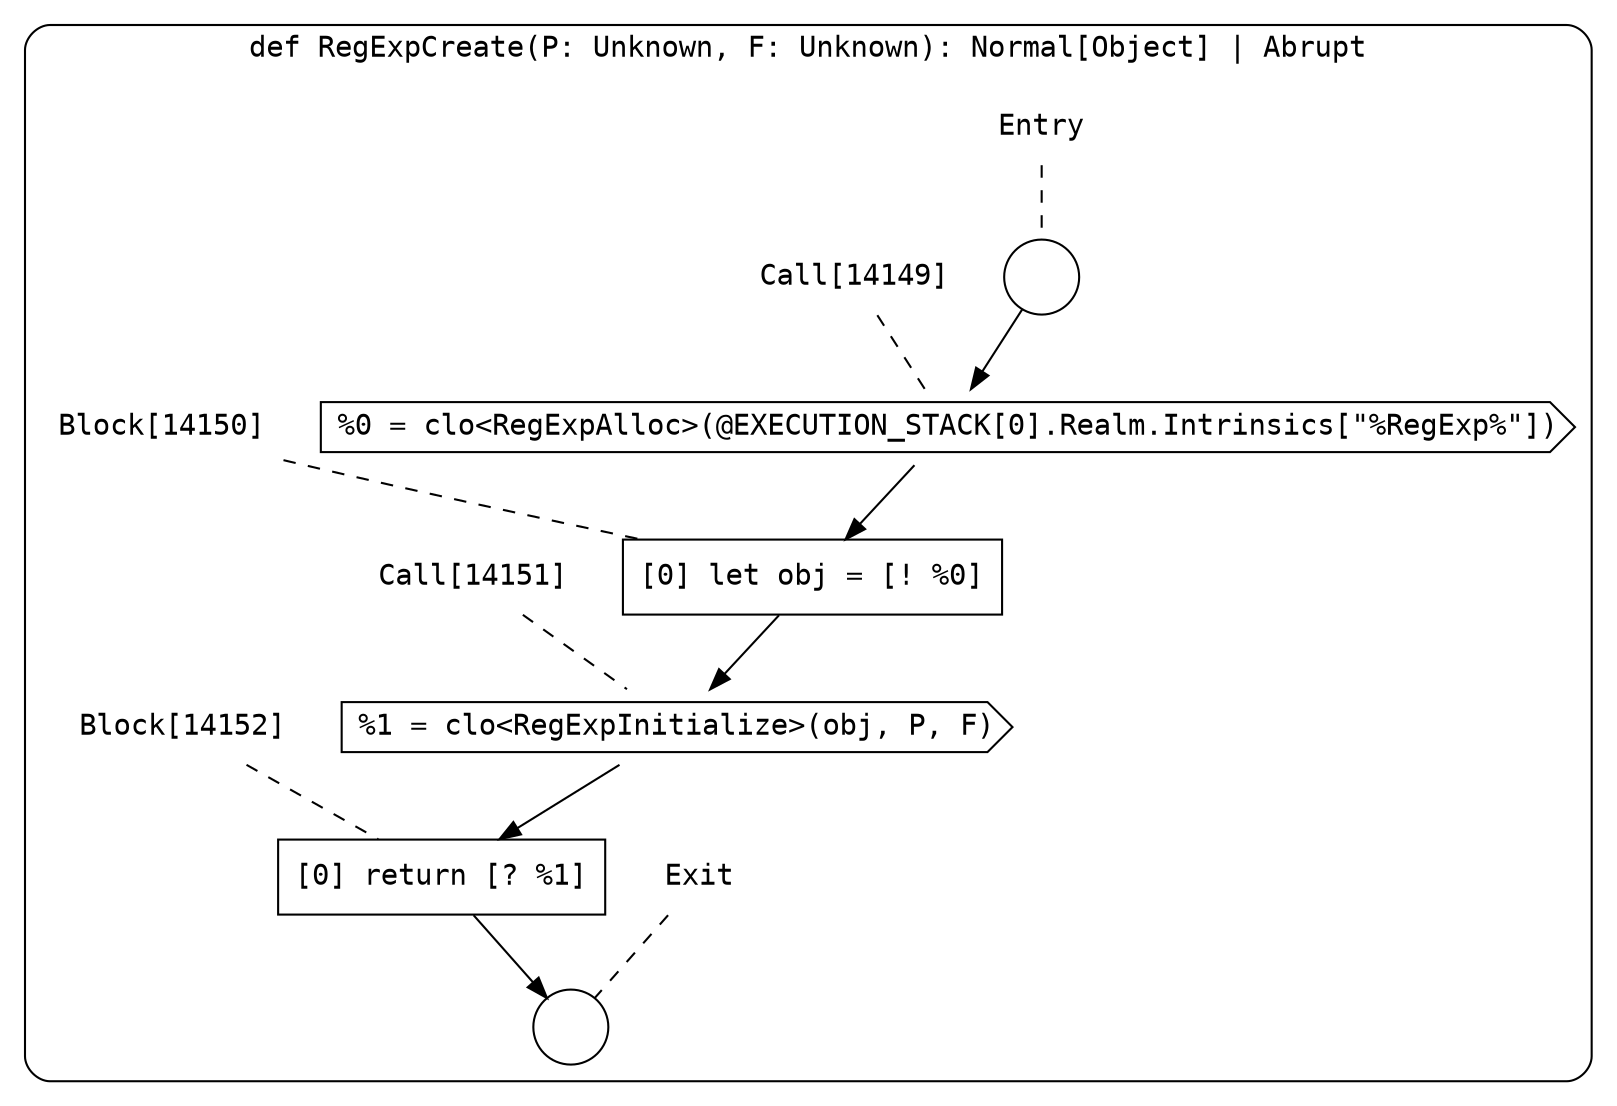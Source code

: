 digraph {
  graph [fontname = "Consolas"]
  node [fontname = "Consolas"]
  edge [fontname = "Consolas"]
  subgraph cluster2308 {
    label = "def RegExpCreate(P: Unknown, F: Unknown): Normal[Object] | Abrupt"
    style = rounded
    cluster2308_entry_name [shape=none, label=<<font color="black">Entry</font>>]
    cluster2308_entry_name -> cluster2308_entry [arrowhead=none, color="black", style=dashed]
    cluster2308_entry [shape=circle label=" " color="black" fillcolor="white" style=filled]
    cluster2308_entry -> node14149 [color="black"]
    cluster2308_exit_name [shape=none, label=<<font color="black">Exit</font>>]
    cluster2308_exit_name -> cluster2308_exit [arrowhead=none, color="black", style=dashed]
    cluster2308_exit [shape=circle label=" " color="black" fillcolor="white" style=filled]
    node14149_name [shape=none, label=<<font color="black">Call[14149]</font>>]
    node14149_name -> node14149 [arrowhead=none, color="black", style=dashed]
    node14149 [shape=cds, label=<<font color="black">%0 = clo&lt;RegExpAlloc&gt;(@EXECUTION_STACK[0].Realm.Intrinsics[&quot;%RegExp%&quot;])</font>> color="black" fillcolor="white", style=filled]
    node14149 -> node14150 [color="black"]
    node14150_name [shape=none, label=<<font color="black">Block[14150]</font>>]
    node14150_name -> node14150 [arrowhead=none, color="black", style=dashed]
    node14150 [shape=box, label=<<font color="black">[0] let obj = [! %0]<BR ALIGN="LEFT"/></font>> color="black" fillcolor="white", style=filled]
    node14150 -> node14151 [color="black"]
    node14151_name [shape=none, label=<<font color="black">Call[14151]</font>>]
    node14151_name -> node14151 [arrowhead=none, color="black", style=dashed]
    node14151 [shape=cds, label=<<font color="black">%1 = clo&lt;RegExpInitialize&gt;(obj, P, F)</font>> color="black" fillcolor="white", style=filled]
    node14151 -> node14152 [color="black"]
    node14152_name [shape=none, label=<<font color="black">Block[14152]</font>>]
    node14152_name -> node14152 [arrowhead=none, color="black", style=dashed]
    node14152 [shape=box, label=<<font color="black">[0] return [? %1]<BR ALIGN="LEFT"/></font>> color="black" fillcolor="white", style=filled]
    node14152 -> cluster2308_exit [color="black"]
  }
}